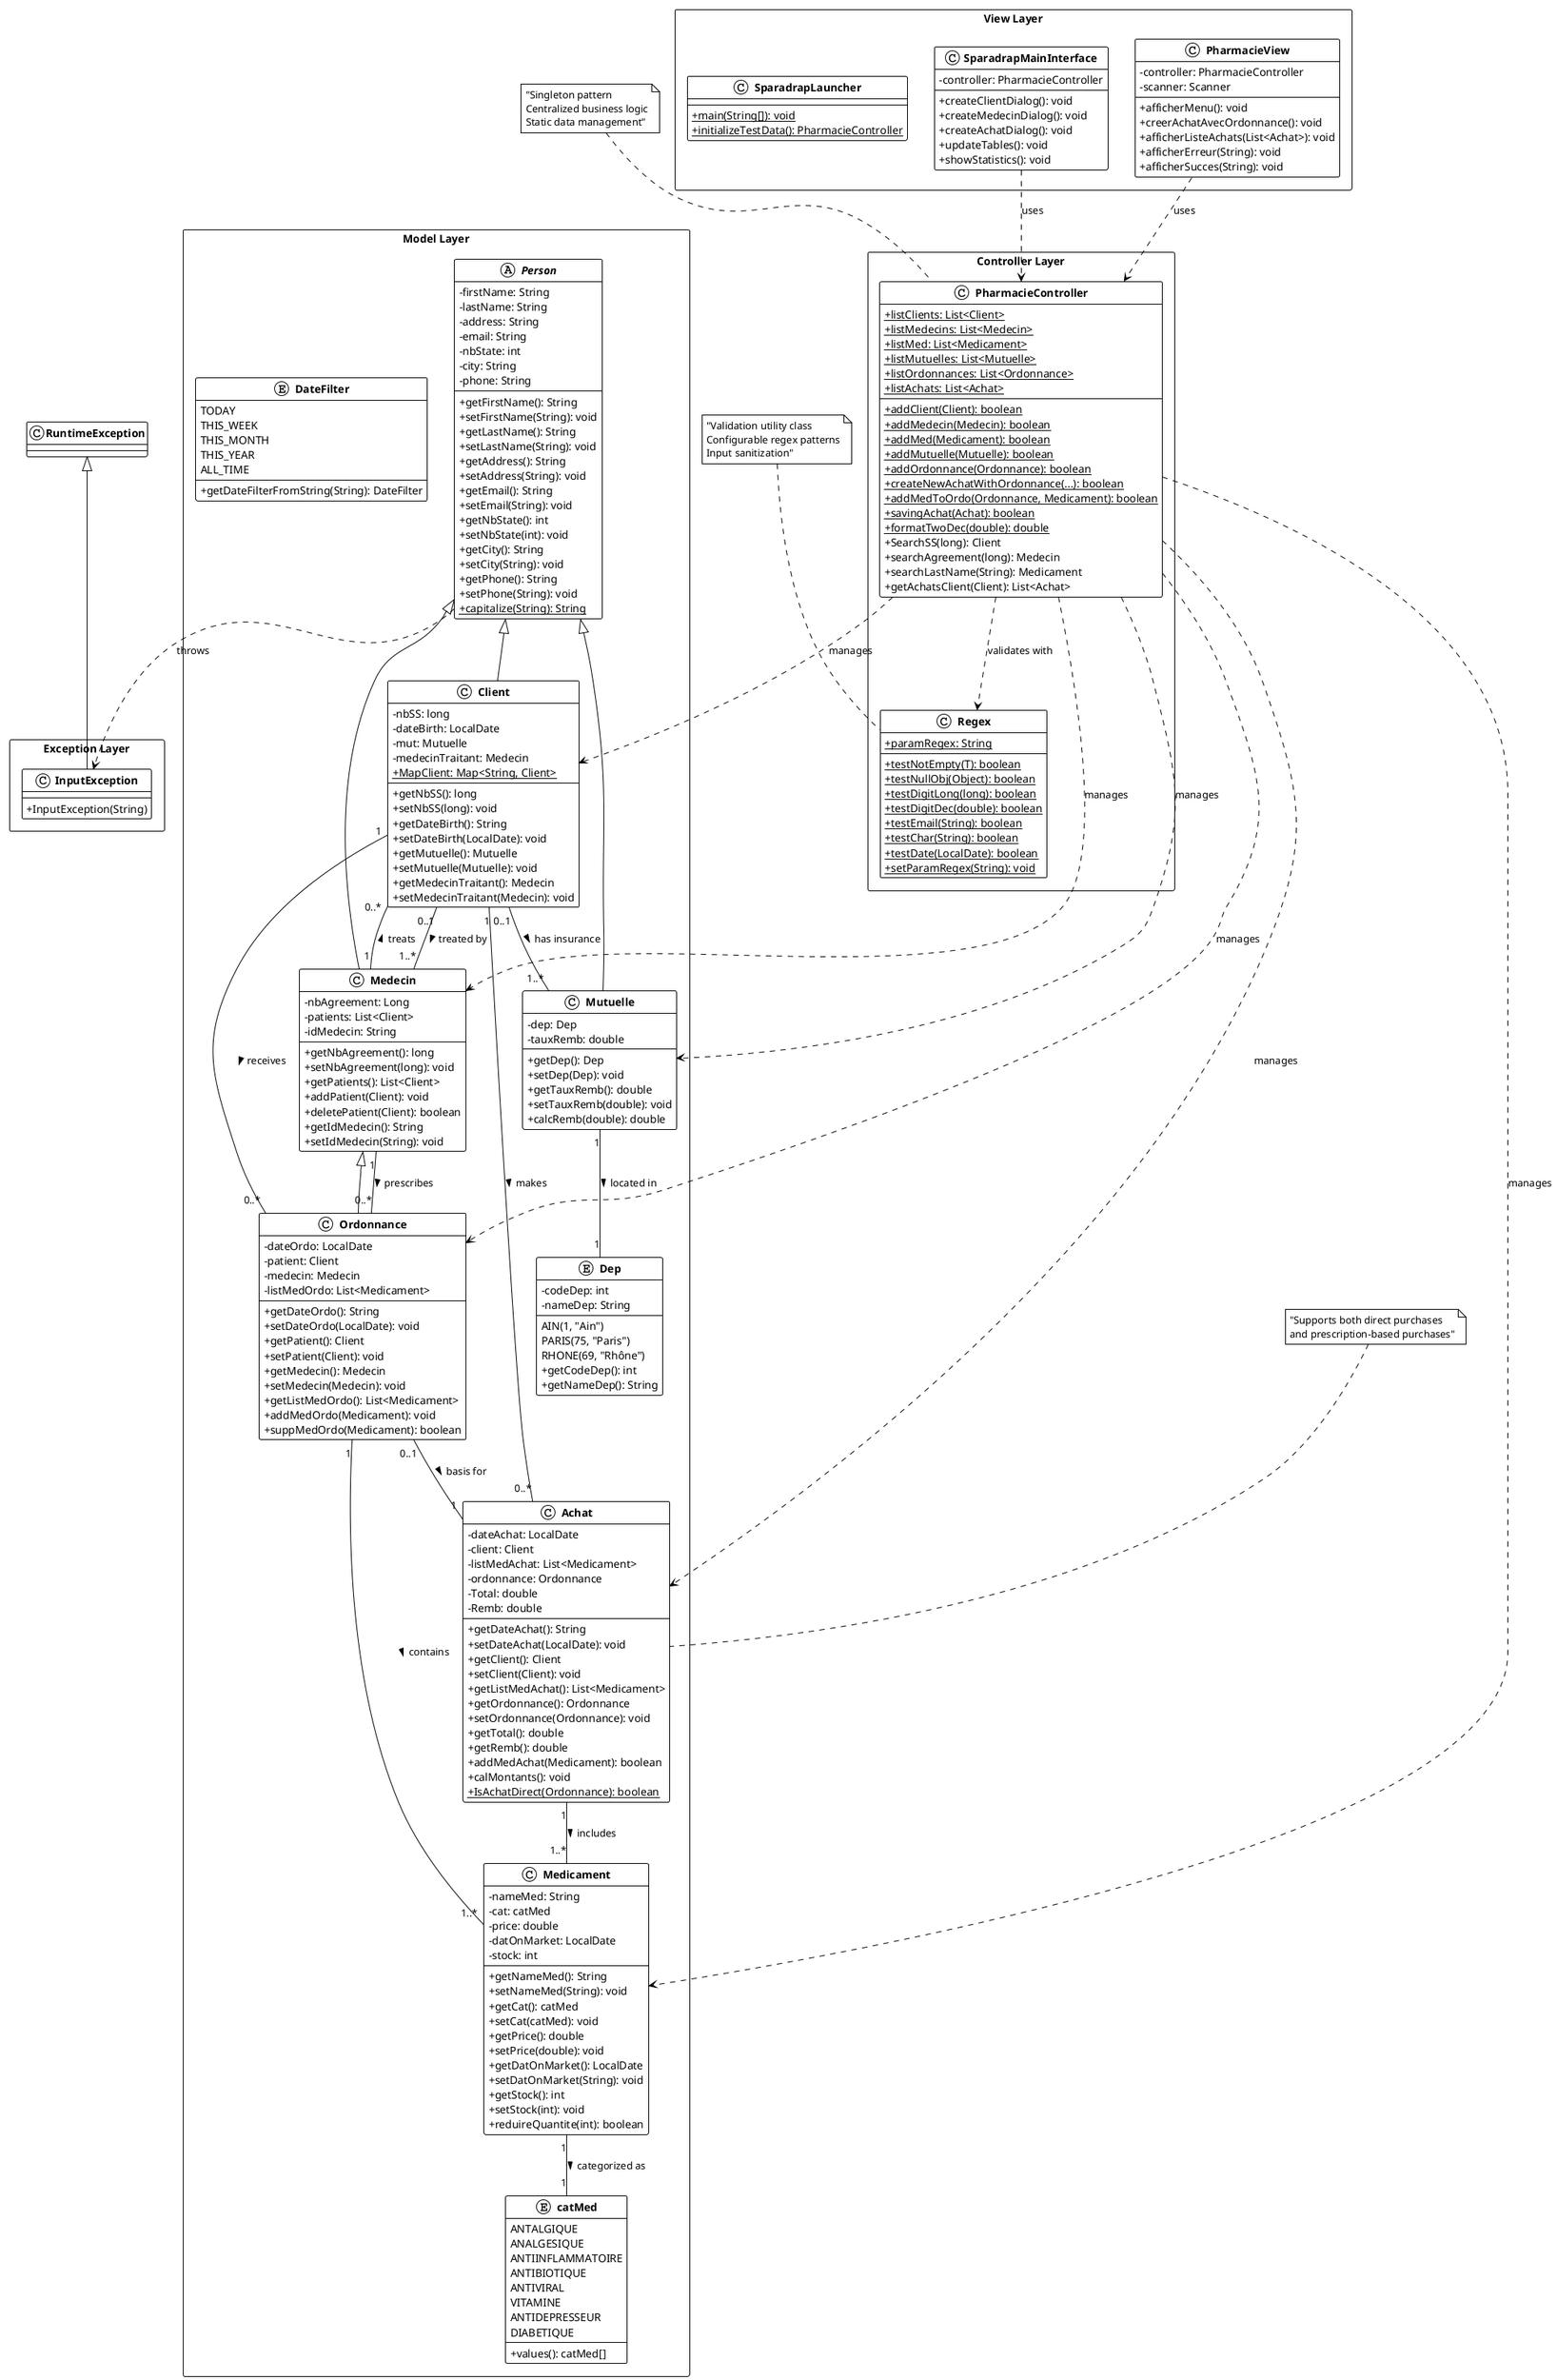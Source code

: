 @startuml Sparadrap_Class_Diagram

!theme plain
skinparam classAttributeIconSize 0
skinparam classFontStyle bold
skinparam packageStyle rectangle

package "Model Layer" {
    abstract class Person {
        -firstName: String
        -lastName: String
        -address: String
        -email: String
        -nbState: int
        -city: String
        -phone: String
        +getFirstName(): String
        +setFirstName(String): void
        +getLastName(): String
        +setLastName(String): void
        +getAddress(): String
        +setAddress(String): void
        +getEmail(): String
        +setEmail(String): void
        +getNbState(): int
        +setNbState(int): void
        +getCity(): String
        +setCity(String): void
        +getPhone(): String
        +setPhone(String): void
        +{static}capitalize(String): String
    }

    class Client {
        -nbSS: long
        -dateBirth: LocalDate
        -mut: Mutuelle
        -medecinTraitant: Medecin
        +{static}MapClient: Map<String, Client>
        +getNbSS(): long
        +setNbSS(long): void
        +getDateBirth(): String
        +setDateBirth(LocalDate): void
        +getMutuelle(): Mutuelle
        +setMutuelle(Mutuelle): void
        +getMedecinTraitant(): Medecin
        +setMedecinTraitant(Medecin): void
    }

    class Medecin {
        -nbAgreement: Long
        -patients: List<Client>
        -idMedecin: String
        +getNbAgreement(): long
        +setNbAgreement(long): void
        +getPatients(): List<Client>
        +addPatient(Client): void
        +deletePatient(Client): boolean
        +getIdMedecin(): String
        +setIdMedecin(String): void
    }

    class Mutuelle {
        -dep: Dep
        -tauxRemb: double
        +getDep(): Dep
        +setDep(Dep): void
        +getTauxRemb(): double
        +setTauxRemb(double): void
        +calcRemb(double): double
    }

    class Medicament {
        -nameMed: String
        -cat: catMed
        -price: double
        -datOnMarket: LocalDate
        -stock: int
        +getNameMed(): String
        +setNameMed(String): void
        +getCat(): catMed
        +setCat(catMed): void
        +getPrice(): double
        +setPrice(double): void
        +getDatOnMarket(): LocalDate
        +setDatOnMarket(String): void
        +getStock(): int
        +setStock(int): void
        +reduireQuantite(int): boolean
    }

    class Ordonnance {
        -dateOrdo: LocalDate
        -patient: Client
        -medecin: Medecin
        -listMedOrdo: List<Medicament>
        +getDateOrdo(): String
        +setDateOrdo(LocalDate): void
        +getPatient(): Client
        +setPatient(Client): void
        +getMedecin(): Medecin
        +setMedecin(Medecin): void
        +getListMedOrdo(): List<Medicament>
        +addMedOrdo(Medicament): void
        +suppMedOrdo(Medicament): boolean
    }

    class Achat {
        -dateAchat: LocalDate
        -client: Client
        -listMedAchat: List<Medicament>
        -ordonnance: Ordonnance
        -Total: double
        -Remb: double
        +getDateAchat(): String
        +setDateAchat(LocalDate): void
        +getClient(): Client
        +setClient(Client): void
        +getListMedAchat(): List<Medicament>
        +getOrdonnance(): Ordonnance
        +setOrdonnance(Ordonnance): void
        +getTotal(): double
        +getRemb(): double
        +addMedAchat(Medicament): boolean
        +calMontants(): void
        +{static}IsAchatDirect(Ordonnance): boolean
    }

    enum catMed {
        ANTALGIQUE
        ANALGESIQUE
        ANTIINFLAMMATOIRE
        ANTIBIOTIQUE
        ANTIVIRAL
        VITAMINE
        ANTIDEPRESSEUR
        DIABETIQUE
        +values(): catMed[]
    }

    enum Dep {
        AIN(1, "Ain")
        PARIS(75, "Paris")
        RHONE(69, "Rhône")
        -codeDep: int
        -nameDep: String
        +getCodeDep(): int
        +getNameDep(): String
    }

    enum DateFilter {
        TODAY
        THIS_WEEK
        THIS_MONTH
        THIS_YEAR
        ALL_TIME
        +getDateFilterFromString(String): DateFilter
    }
}

package "Controller Layer" {
    class PharmacieController {
        +{static}listClients: List<Client>
        +{static}listMedecins: List<Medecin>
        +{static}listMed: List<Medicament>
        +{static}listMutuelles: List<Mutuelle>
        +{static}listOrdonnances: List<Ordonnance>
        +{static}listAchats: List<Achat>
        +{static}addClient(Client): boolean
        +{static}addMedecin(Medecin): boolean
        +{static}addMed(Medicament): boolean
        +{static}addMutuelle(Mutuelle): boolean
        +{static}addOrdonnance(Ordonnance): boolean
        +{static}createNewAchatWithOrdonnance(...): boolean
        +{static}addMedToOrdo(Ordonnance, Medicament): boolean
        +{static}savingAchat(Achat): boolean
        +{static}formatTwoDec(double): double
        +SearchSS(long): Client
        +searchAgreement(long): Medecin
        +searchLastName(String): Medicament
        +getAchatsClient(Client): List<Achat>
    }

    class Regex {
        +{static}paramRegex: String
        +{static}testNotEmpty(T): boolean
        +{static}testNullObj(Object): boolean
        +{static}testDigitLong(long): boolean
        +{static}testDigitDec(double): boolean
        +{static}testEmail(String): boolean
        +{static}testChar(String): boolean
        +{static}testDate(LocalDate): boolean
        +{static}setParamRegex(String): void
    }
}

package "View Layer" {
    class SparadrapMainInterface {
        -controller: PharmacieController
        +createClientDialog(): void
        +createMedecinDialog(): void
        +createAchatDialog(): void
        +updateTables(): void
        +showStatistics(): void
    }

    class PharmacieView {
        -controller: PharmacieController
        -scanner: Scanner
        +afficherMenu(): void
        +creerAchatAvecOrdonnance(): void
        +afficherListeAchats(List<Achat>): void
        +afficherErreur(String): void
        +afficherSucces(String): void
    }

    class SparadrapLauncher {
        +{static}main(String[]): void
        +{static}initializeTestData(): PharmacieController
    }
}

package "Exception Layer" {
    class InputException {
        +InputException(String)
    }
}

' Inheritance relationships
Person <|-- Client
Person <|-- Medecin
Person <|-- Mutuelle
Medecin <|-- Ordonnance
RuntimeException <|-- InputException

' Association relationships
Client "0..1" -- "1..*" Mutuelle : has insurance >
Client "0..1" -- "1..*" Medecin : treated by >
Client "1" -- "0..*" Achat : makes >
Client "1" -- "0..*" Ordonnance : receives >

Medecin "1" -- "0..*" Ordonnance : prescribes >
Medecin "1" -- "0..*" Client : treats >

Ordonnance "0..1" -- "1" Achat : basis for >
Ordonnance "1" -- "1..*" Medicament : contains >

Achat "1" -- "1..*" Medicament : includes >

Medicament "1" -- "1" catMed : categorized as >
Mutuelle "1" -- "1" Dep : located in >

' Controller relationships
PharmacieController ..> Client : manages
PharmacieController ..> Medecin : manages
PharmacieController ..> Medicament : manages
PharmacieController ..> Mutuelle : manages
PharmacieController ..> Ordonnance : manages
PharmacieController ..> Achat : manages

' View relationships
SparadrapMainInterface ..> PharmacieController : uses
PharmacieView ..> PharmacieController : uses

' Utility relationships
PharmacieController ..> Regex : validates with
Person ..> InputException : throws

note top of PharmacieController : "Singleton pattern\nCentralized business logic\nStatic data management"

note top of Achat : "Supports both direct purchases\nand prescription-based purchases"

note top of Regex : "Validation utility class\nConfigurable regex patterns\nInput sanitization"

@enduml